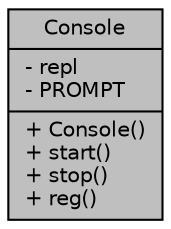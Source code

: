 digraph "Console"
{
 // LATEX_PDF_SIZE
  edge [fontname="Helvetica",fontsize="10",labelfontname="Helvetica",labelfontsize="10"];
  node [fontname="Helvetica",fontsize="10",shape=record];
  Node1 [label="{Console\n|- repl\l- PROMPT\l|+ Console()\l+ start()\l+ stop()\l+ reg()\l}",height=0.2,width=0.4,color="black", fillcolor="grey75", style="filled", fontcolor="black",tooltip=" "];
}
